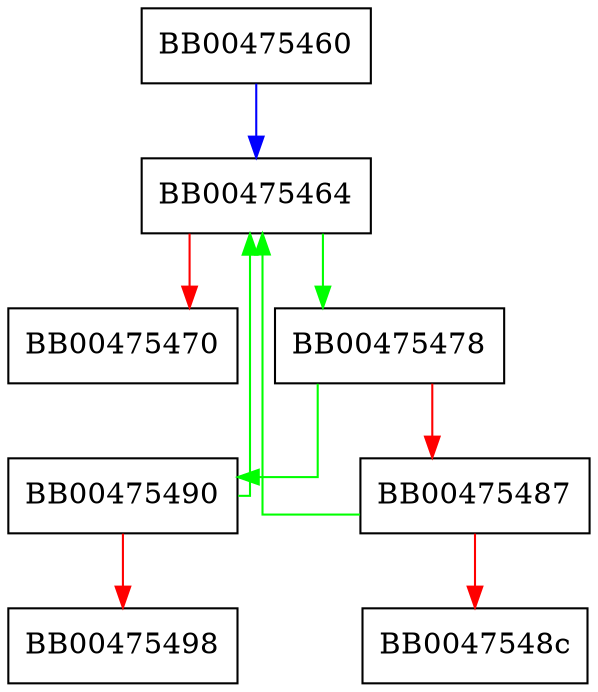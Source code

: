 digraph do_ssl_shutdown {
  node [shape="box"];
  graph [splines=ortho];
  BB00475460 -> BB00475464 [color="blue"];
  BB00475464 -> BB00475478 [color="green"];
  BB00475464 -> BB00475470 [color="red"];
  BB00475478 -> BB00475490 [color="green"];
  BB00475478 -> BB00475487 [color="red"];
  BB00475487 -> BB00475464 [color="green"];
  BB00475487 -> BB0047548c [color="red"];
  BB00475490 -> BB00475464 [color="green"];
  BB00475490 -> BB00475498 [color="red"];
}